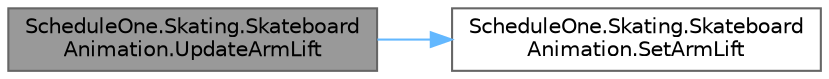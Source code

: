 digraph "ScheduleOne.Skating.SkateboardAnimation.UpdateArmLift"
{
 // LATEX_PDF_SIZE
  bgcolor="transparent";
  edge [fontname=Helvetica,fontsize=10,labelfontname=Helvetica,labelfontsize=10];
  node [fontname=Helvetica,fontsize=10,shape=box,height=0.2,width=0.4];
  rankdir="LR";
  Node1 [id="Node000001",label="ScheduleOne.Skating.Skateboard\lAnimation.UpdateArmLift",height=0.2,width=0.4,color="gray40", fillcolor="grey60", style="filled", fontcolor="black",tooltip=" "];
  Node1 -> Node2 [id="edge1_Node000001_Node000002",color="steelblue1",style="solid",tooltip=" "];
  Node2 [id="Node000002",label="ScheduleOne.Skating.Skateboard\lAnimation.SetArmLift",height=0.2,width=0.4,color="grey40", fillcolor="white", style="filled",URL="$class_schedule_one_1_1_skating_1_1_skateboard_animation.html#a5e37ee17528df5484f8d9ed57b97f825",tooltip=" "];
}
